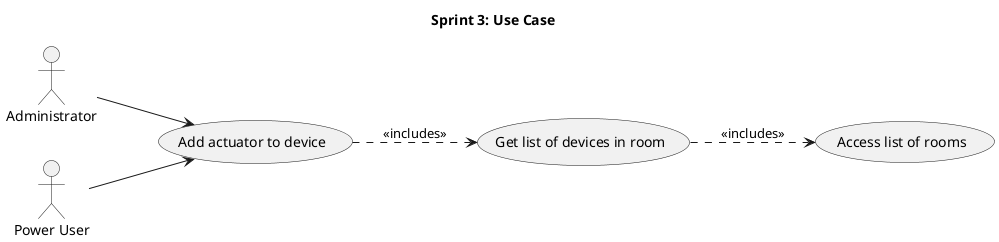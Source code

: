 @startuml
title Sprint 3: Use Case

'https://plantuml.com/use-case-diagram

left to right direction

:Administrator: as Admin
:Power User: as PU

UC3.1 as (Access list of rooms)
UC6.1 as (Get list of devices in room)
UC12 as (Add actuator to device)


UC6.1 ..> UC3.1: <<includes>>

Admin --> UC12
UC12 ..> UC6.1: <<includes>>

PU --> UC12

@enduml